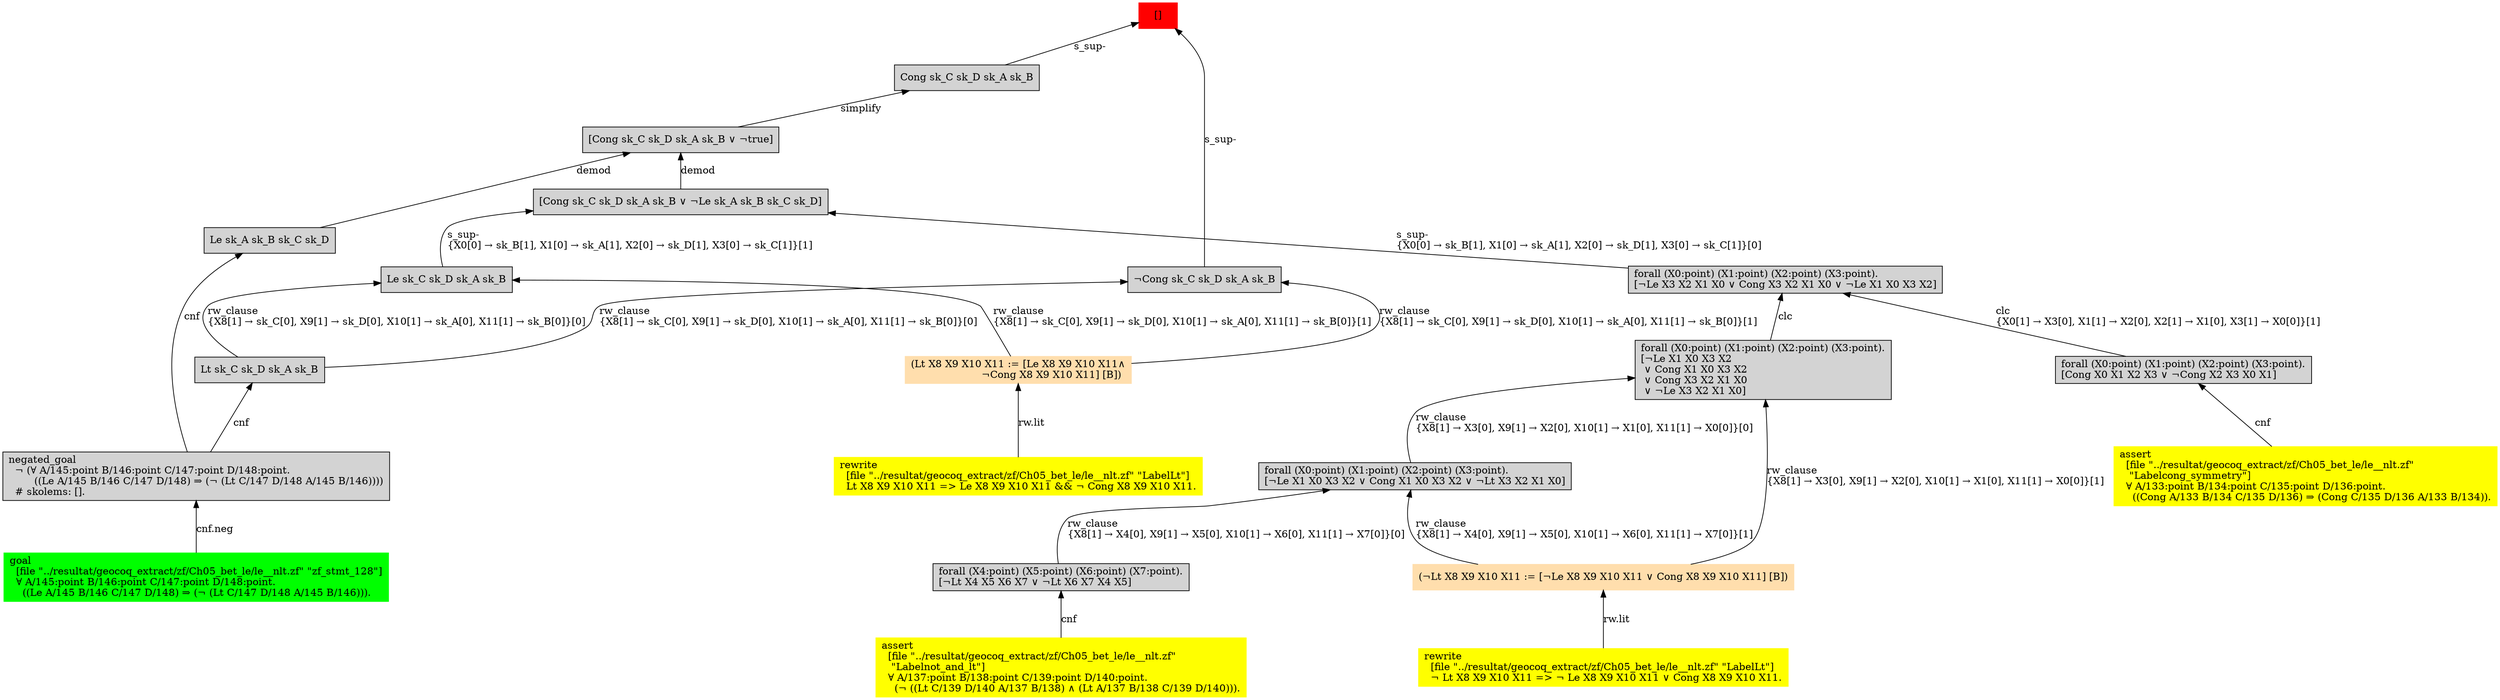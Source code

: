 digraph "unsat_graph" {
  vertex_0 [color=red, label="[]", shape=box, style=filled];
  vertex_0 -> vertex_1 [label="s_sup-\l", dir="back"];
  vertex_1 [shape=box, label="¬Cong sk_C sk_D sk_A sk_B\l", style=filled];
  vertex_1 -> vertex_2 [label="rw_clause\l\{X8[1] → sk_C[0], X9[1] → sk_D[0], X10[1] → sk_A[0], X11[1] → sk_B[0]\}[1]\l", dir="back"];
  vertex_2 [color=navajowhite, shape=box, label="(Lt X8 X9 X10 X11 := [Le X8 X9 X10 X11∧\l                      ¬Cong X8 X9 X10 X11] [B])\l", style=filled];
  vertex_2 -> vertex_3 [label="rw.lit", dir="back"];
  vertex_3 [color=yellow, shape=box, label="rewrite\l  [file \"../resultat/geocoq_extract/zf/Ch05_bet_le/le__nlt.zf\" \"LabelLt\"]\l  Lt X8 X9 X10 X11 =\> Le X8 X9 X10 X11 && ¬ Cong X8 X9 X10 X11.\l", style=filled];
  vertex_1 -> vertex_4 [label="rw_clause\l\{X8[1] → sk_C[0], X9[1] → sk_D[0], X10[1] → sk_A[0], X11[1] → sk_B[0]\}[0]\l", dir="back"];
  vertex_4 [shape=box, label="Lt sk_C sk_D sk_A sk_B\l", style=filled];
  vertex_4 -> vertex_5 [label="cnf", dir="back"];
  vertex_5 [shape=box, label="negated_goal\l  ¬ (∀ A/145:point B/146:point C/147:point D/148:point.\l        ((Le A/145 B/146 C/147 D/148) ⇒ (¬ (Lt C/147 D/148 A/145 B/146))))\l  # skolems: [].\l", style=filled];
  vertex_5 -> vertex_6 [label="cnf.neg", dir="back"];
  vertex_6 [color=green, shape=box, label="goal\l  [file \"../resultat/geocoq_extract/zf/Ch05_bet_le/le__nlt.zf\" \"zf_stmt_128\"]\l  ∀ A/145:point B/146:point C/147:point D/148:point.\l    ((Le A/145 B/146 C/147 D/148) ⇒ (¬ (Lt C/147 D/148 A/145 B/146))).\l", style=filled];
  vertex_0 -> vertex_7 [label="s_sup-\l", dir="back"];
  vertex_7 [shape=box, label="Cong sk_C sk_D sk_A sk_B\l", style=filled];
  vertex_7 -> vertex_8 [label="simplify", dir="back"];
  vertex_8 [shape=box, label="[Cong sk_C sk_D sk_A sk_B ∨ ¬true]\l", style=filled];
  vertex_8 -> vertex_9 [label="demod", dir="back"];
  vertex_9 [shape=box, label="Le sk_A sk_B sk_C sk_D\l", style=filled];
  vertex_9 -> vertex_5 [label="cnf", dir="back"];
  vertex_8 -> vertex_10 [label="demod", dir="back"];
  vertex_10 [shape=box, label="[Cong sk_C sk_D sk_A sk_B ∨ ¬Le sk_A sk_B sk_C sk_D]\l", style=filled];
  vertex_10 -> vertex_11 [label="s_sup-\l\{X0[0] → sk_B[1], X1[0] → sk_A[1], X2[0] → sk_D[1], X3[0] → sk_C[1]\}[0]\l", dir="back"];
  vertex_11 [shape=box, label="forall (X0:point) (X1:point) (X2:point) (X3:point).\l[¬Le X3 X2 X1 X0 ∨ Cong X3 X2 X1 X0 ∨ ¬Le X1 X0 X3 X2]\l", style=filled];
  vertex_11 -> vertex_12 [label="clc\l\{X0[1] → X3[0], X1[1] → X2[0], X2[1] → X1[0], X3[1] → X0[0]\}[1]\l", dir="back"];
  vertex_12 [shape=box, label="forall (X0:point) (X1:point) (X2:point) (X3:point).\l[Cong X0 X1 X2 X3 ∨ ¬Cong X2 X3 X0 X1]\l", style=filled];
  vertex_12 -> vertex_13 [label="cnf", dir="back"];
  vertex_13 [color=yellow, shape=box, label="assert\l  [file \"../resultat/geocoq_extract/zf/Ch05_bet_le/le__nlt.zf\" \l   \"Labelcong_symmetry\"]\l  ∀ A/133:point B/134:point C/135:point D/136:point.\l    ((Cong A/133 B/134 C/135 D/136) ⇒ (Cong C/135 D/136 A/133 B/134)).\l", style=filled];
  vertex_11 -> vertex_14 [label="clc", dir="back"];
  vertex_14 [shape=box, label="forall (X0:point) (X1:point) (X2:point) (X3:point).\l[¬Le X1 X0 X3 X2\l ∨ Cong X1 X0 X3 X2\l ∨ Cong X3 X2 X1 X0\l ∨ ¬Le X3 X2 X1 X0]\l", style=filled];
  vertex_14 -> vertex_15 [label="rw_clause\l\{X8[1] → X3[0], X9[1] → X2[0], X10[1] → X1[0], X11[1] → X0[0]\}[1]\l", dir="back"];
  vertex_15 [color=navajowhite, shape=box, label="(¬Lt X8 X9 X10 X11 := [¬Le X8 X9 X10 X11 ∨ Cong X8 X9 X10 X11] [B])\l", style=filled];
  vertex_15 -> vertex_16 [label="rw.lit", dir="back"];
  vertex_16 [color=yellow, shape=box, label="rewrite\l  [file \"../resultat/geocoq_extract/zf/Ch05_bet_le/le__nlt.zf\" \"LabelLt\"]\l  ¬ Lt X8 X9 X10 X11 =\> ¬ Le X8 X9 X10 X11 ∨ Cong X8 X9 X10 X11.\l", style=filled];
  vertex_14 -> vertex_17 [label="rw_clause\l\{X8[1] → X3[0], X9[1] → X2[0], X10[1] → X1[0], X11[1] → X0[0]\}[0]\l", dir="back"];
  vertex_17 [shape=box, label="forall (X0:point) (X1:point) (X2:point) (X3:point).\l[¬Le X1 X0 X3 X2 ∨ Cong X1 X0 X3 X2 ∨ ¬Lt X3 X2 X1 X0]\l", style=filled];
  vertex_17 -> vertex_15 [label="rw_clause\l\{X8[1] → X4[0], X9[1] → X5[0], X10[1] → X6[0], X11[1] → X7[0]\}[1]\l", dir="back"];
  vertex_17 -> vertex_18 [label="rw_clause\l\{X8[1] → X4[0], X9[1] → X5[0], X10[1] → X6[0], X11[1] → X7[0]\}[0]\l", dir="back"];
  vertex_18 [shape=box, label="forall (X4:point) (X5:point) (X6:point) (X7:point).\l[¬Lt X4 X5 X6 X7 ∨ ¬Lt X6 X7 X4 X5]\l", style=filled];
  vertex_18 -> vertex_19 [label="cnf", dir="back"];
  vertex_19 [color=yellow, shape=box, label="assert\l  [file \"../resultat/geocoq_extract/zf/Ch05_bet_le/le__nlt.zf\" \l   \"Labelnot_and_lt\"]\l  ∀ A/137:point B/138:point C/139:point D/140:point.\l    (¬ ((Lt C/139 D/140 A/137 B/138) ∧ (Lt A/137 B/138 C/139 D/140))).\l", style=filled];
  vertex_10 -> vertex_20 [label="s_sup-\l\{X0[0] → sk_B[1], X1[0] → sk_A[1], X2[0] → sk_D[1], X3[0] → sk_C[1]\}[1]\l", dir="back"];
  vertex_20 [shape=box, label="Le sk_C sk_D sk_A sk_B\l", style=filled];
  vertex_20 -> vertex_2 [label="rw_clause\l\{X8[1] → sk_C[0], X9[1] → sk_D[0], X10[1] → sk_A[0], X11[1] → sk_B[0]\}[1]\l", dir="back"];
  vertex_20 -> vertex_4 [label="rw_clause\l\{X8[1] → sk_C[0], X9[1] → sk_D[0], X10[1] → sk_A[0], X11[1] → sk_B[0]\}[0]\l", dir="back"];
  }


